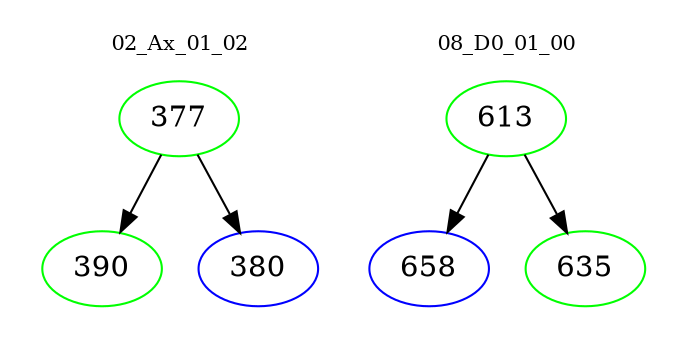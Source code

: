 digraph{
subgraph cluster_0 {
color = white
label = "02_Ax_01_02";
fontsize=10;
T0_377 [label="377", color="green"]
T0_377 -> T0_390 [color="black"]
T0_390 [label="390", color="green"]
T0_377 -> T0_380 [color="black"]
T0_380 [label="380", color="blue"]
}
subgraph cluster_1 {
color = white
label = "08_D0_01_00";
fontsize=10;
T1_613 [label="613", color="green"]
T1_613 -> T1_658 [color="black"]
T1_658 [label="658", color="blue"]
T1_613 -> T1_635 [color="black"]
T1_635 [label="635", color="green"]
}
}
